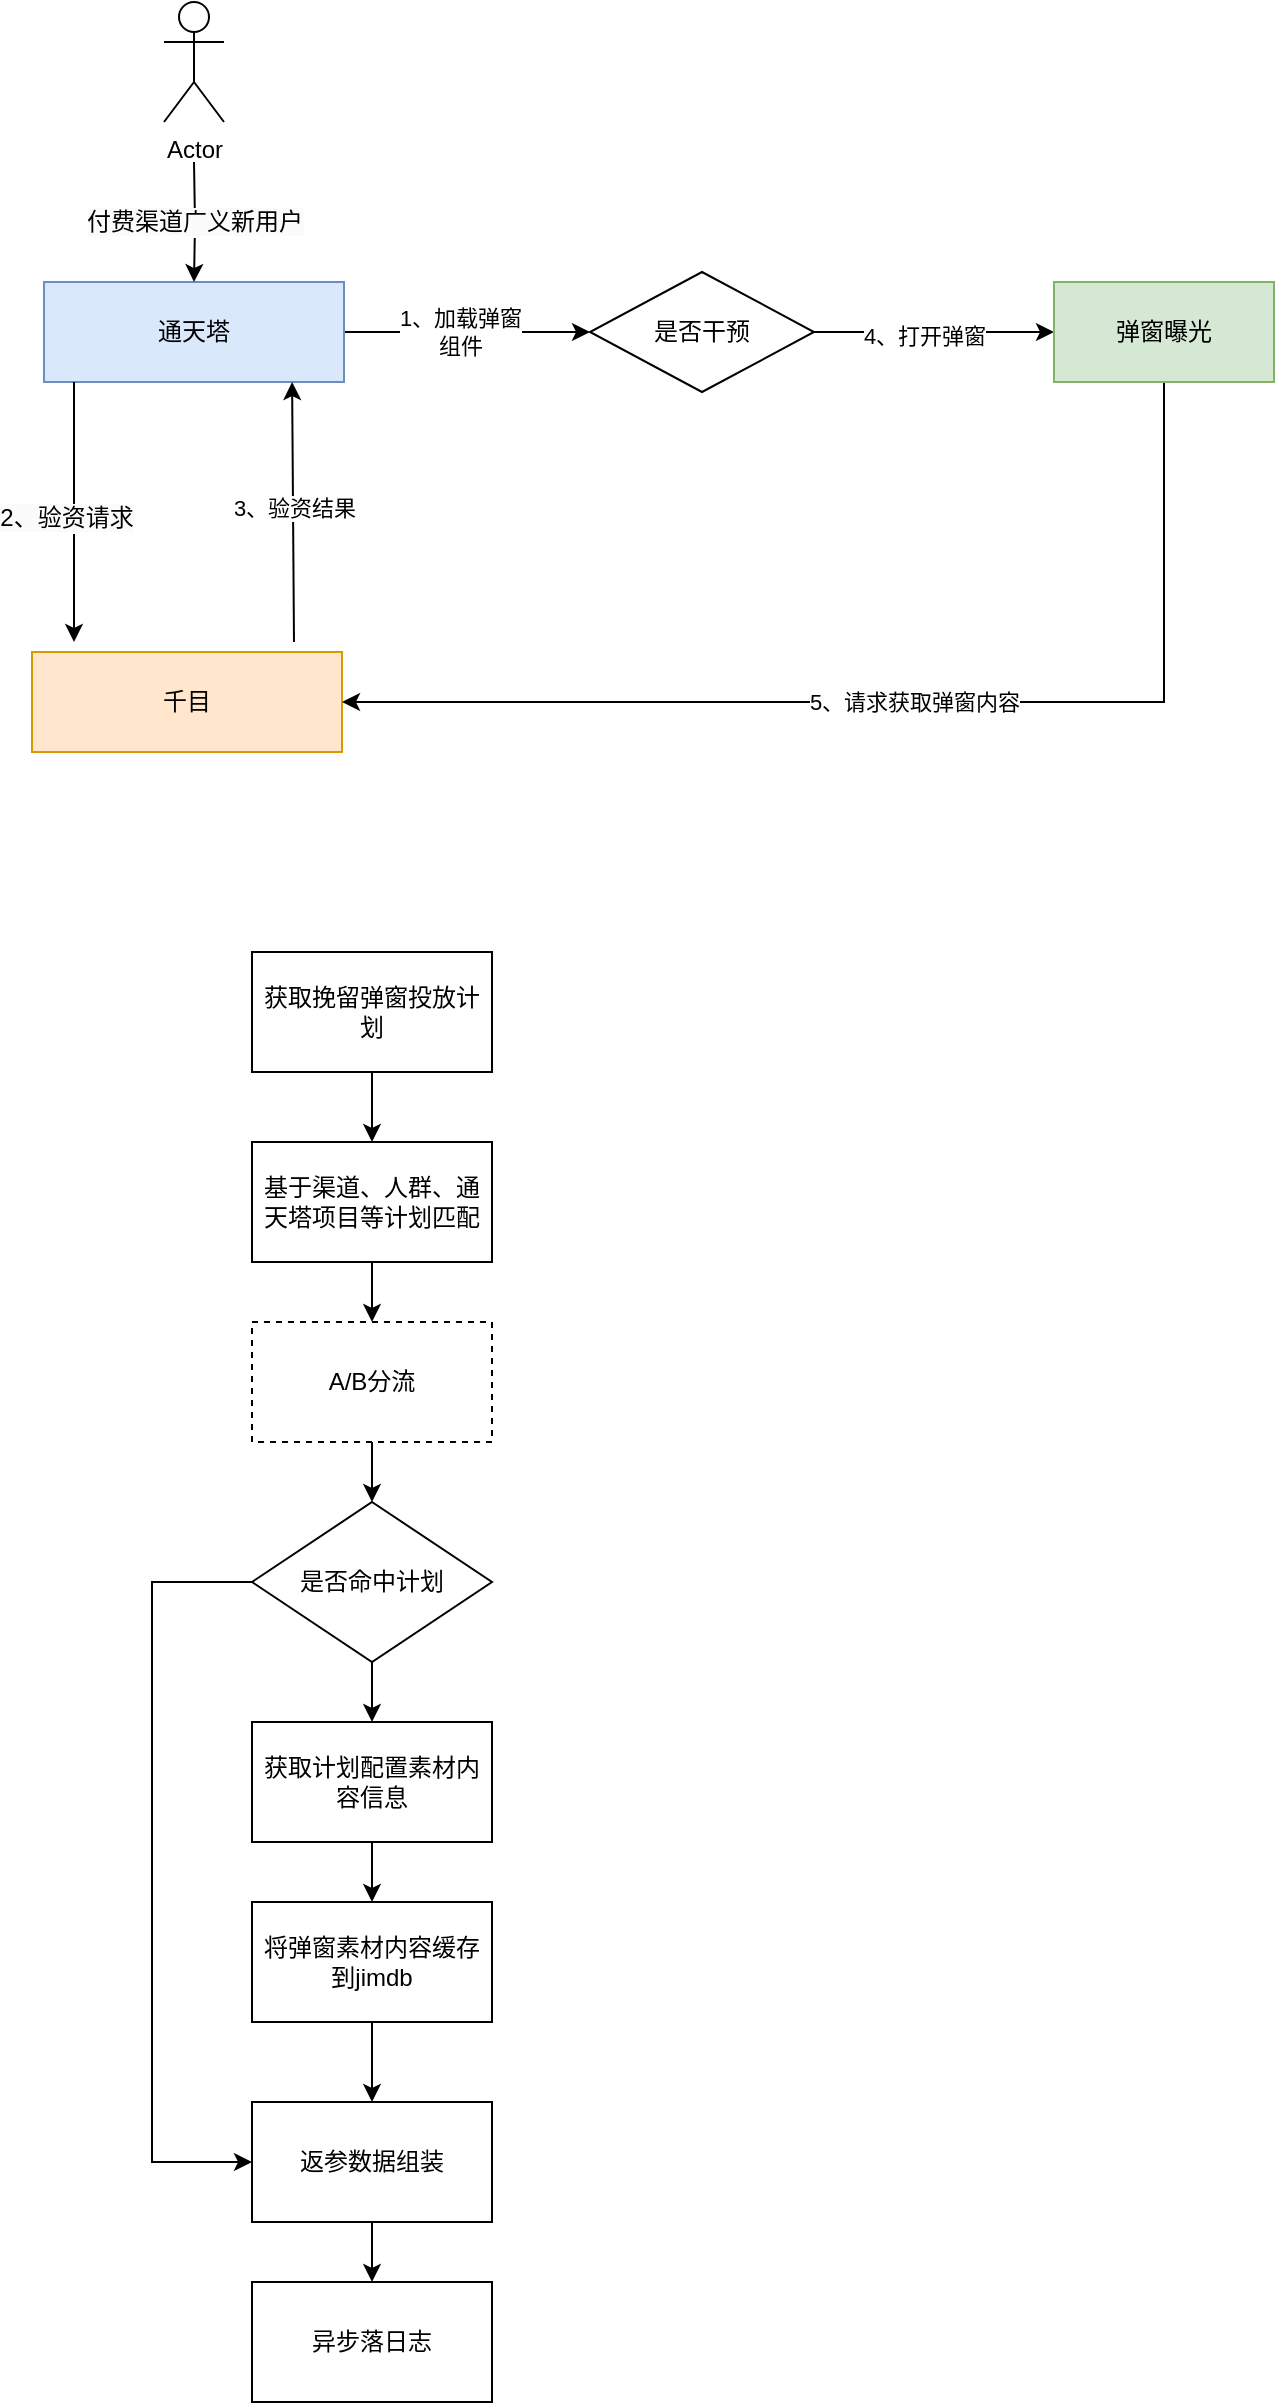 <mxfile version="20.7.4" type="github">
  <diagram id="hpN8y-AgxtA0ZT0aj-4h" name="第 1 页">
    <mxGraphModel dx="1101" dy="795" grid="1" gridSize="10" guides="1" tooltips="1" connect="1" arrows="1" fold="1" page="1" pageScale="1" pageWidth="827" pageHeight="1169" math="0" shadow="0">
      <root>
        <mxCell id="0" />
        <mxCell id="1" parent="0" />
        <mxCell id="8_wQTp-wXSp1oLWiJIMm-8" value="1、加载弹窗&lt;br&gt;组件" style="edgeStyle=orthogonalEdgeStyle;rounded=0;orthogonalLoop=1;jettySize=auto;html=1;entryX=0;entryY=0.5;entryDx=0;entryDy=0;" edge="1" parent="1" source="8_wQTp-wXSp1oLWiJIMm-1" target="8_wQTp-wXSp1oLWiJIMm-12">
          <mxGeometry x="-0.053" relative="1" as="geometry">
            <mxPoint x="351" y="215" as="targetPoint" />
            <mxPoint as="offset" />
          </mxGeometry>
        </mxCell>
        <mxCell id="8_wQTp-wXSp1oLWiJIMm-1" value="通天塔" style="rounded=0;whiteSpace=wrap;html=1;fillColor=#dae8fc;strokeColor=#6c8ebf;" vertex="1" parent="1">
          <mxGeometry x="136" y="190" width="150" height="50" as="geometry" />
        </mxCell>
        <mxCell id="8_wQTp-wXSp1oLWiJIMm-5" value="" style="edgeStyle=orthogonalEdgeStyle;rounded=0;orthogonalLoop=1;jettySize=auto;html=1;" edge="1" parent="1" target="8_wQTp-wXSp1oLWiJIMm-1">
          <mxGeometry relative="1" as="geometry">
            <mxPoint x="211" y="130" as="sourcePoint" />
          </mxGeometry>
        </mxCell>
        <mxCell id="8_wQTp-wXSp1oLWiJIMm-25" value="&lt;span style=&quot;font-size: 12px; background-color: rgb(251, 251, 251);&quot;&gt;付费渠道广义新用户&lt;/span&gt;" style="edgeLabel;html=1;align=center;verticalAlign=middle;resizable=0;points=[];" vertex="1" connectable="0" parent="8_wQTp-wXSp1oLWiJIMm-5">
          <mxGeometry x="-0.64" y="-2" relative="1" as="geometry">
            <mxPoint x="2" y="19" as="offset" />
          </mxGeometry>
        </mxCell>
        <mxCell id="8_wQTp-wXSp1oLWiJIMm-3" value="Actor" style="shape=umlActor;verticalLabelPosition=bottom;verticalAlign=top;html=1;outlineConnect=0;" vertex="1" parent="1">
          <mxGeometry x="196" y="50" width="30" height="60" as="geometry" />
        </mxCell>
        <mxCell id="8_wQTp-wXSp1oLWiJIMm-7" value="千目" style="rounded=0;whiteSpace=wrap;html=1;fillColor=#ffe6cc;strokeColor=#d79b00;" vertex="1" parent="1">
          <mxGeometry x="130" y="375" width="155" height="50" as="geometry" />
        </mxCell>
        <mxCell id="8_wQTp-wXSp1oLWiJIMm-14" style="edgeStyle=orthogonalEdgeStyle;rounded=0;orthogonalLoop=1;jettySize=auto;html=1;entryX=0;entryY=0.5;entryDx=0;entryDy=0;" edge="1" parent="1" source="8_wQTp-wXSp1oLWiJIMm-12" target="8_wQTp-wXSp1oLWiJIMm-13">
          <mxGeometry relative="1" as="geometry" />
        </mxCell>
        <mxCell id="8_wQTp-wXSp1oLWiJIMm-29" value="4、" style="edgeLabel;html=1;align=center;verticalAlign=middle;resizable=0;points=[];" vertex="1" connectable="0" parent="8_wQTp-wXSp1oLWiJIMm-14">
          <mxGeometry y="4" relative="1" as="geometry">
            <mxPoint x="-7" y="4" as="offset" />
          </mxGeometry>
        </mxCell>
        <mxCell id="8_wQTp-wXSp1oLWiJIMm-31" value="4、打开弹窗" style="edgeLabel;html=1;align=center;verticalAlign=middle;resizable=0;points=[];" vertex="1" connectable="0" parent="8_wQTp-wXSp1oLWiJIMm-14">
          <mxGeometry x="0.151" y="-2" relative="1" as="geometry">
            <mxPoint x="-14" as="offset" />
          </mxGeometry>
        </mxCell>
        <mxCell id="8_wQTp-wXSp1oLWiJIMm-12" value="是否干预" style="rhombus;whiteSpace=wrap;html=1;" vertex="1" parent="1">
          <mxGeometry x="409" y="185" width="112" height="60" as="geometry" />
        </mxCell>
        <mxCell id="8_wQTp-wXSp1oLWiJIMm-16" value="5、请求获取弹窗内容" style="edgeStyle=orthogonalEdgeStyle;rounded=0;orthogonalLoop=1;jettySize=auto;html=1;entryX=1;entryY=0.5;entryDx=0;entryDy=0;exitX=0.5;exitY=1;exitDx=0;exitDy=0;" edge="1" parent="1" source="8_wQTp-wXSp1oLWiJIMm-13" target="8_wQTp-wXSp1oLWiJIMm-7">
          <mxGeometry relative="1" as="geometry">
            <mxPoint x="291" y="400" as="targetPoint" />
            <Array as="points">
              <mxPoint x="696" y="400" />
            </Array>
          </mxGeometry>
        </mxCell>
        <mxCell id="8_wQTp-wXSp1oLWiJIMm-13" value="弹窗曝光" style="rounded=0;whiteSpace=wrap;html=1;fillColor=#d5e8d4;strokeColor=#82b366;" vertex="1" parent="1">
          <mxGeometry x="641" y="190" width="110" height="50" as="geometry" />
        </mxCell>
        <mxCell id="8_wQTp-wXSp1oLWiJIMm-19" value="" style="endArrow=classic;html=1;rounded=0;" edge="1" parent="1">
          <mxGeometry width="50" height="50" relative="1" as="geometry">
            <mxPoint x="151" y="240" as="sourcePoint" />
            <mxPoint x="151" y="370" as="targetPoint" />
          </mxGeometry>
        </mxCell>
        <mxCell id="8_wQTp-wXSp1oLWiJIMm-27" value="&lt;span style=&quot;font-size: 12px; background-color: rgb(251, 251, 251);&quot;&gt;2、验资请求&lt;/span&gt;" style="edgeLabel;html=1;align=center;verticalAlign=middle;resizable=0;points=[];" vertex="1" connectable="0" parent="8_wQTp-wXSp1oLWiJIMm-19">
          <mxGeometry x="0.046" y="-4" relative="1" as="geometry">
            <mxPoint as="offset" />
          </mxGeometry>
        </mxCell>
        <mxCell id="8_wQTp-wXSp1oLWiJIMm-20" value="" style="endArrow=classic;html=1;rounded=0;entryX=0.827;entryY=1;entryDx=0;entryDy=0;entryPerimeter=0;" edge="1" parent="1" target="8_wQTp-wXSp1oLWiJIMm-1">
          <mxGeometry width="50" height="50" relative="1" as="geometry">
            <mxPoint x="261" y="370" as="sourcePoint" />
            <mxPoint x="281" y="280" as="targetPoint" />
          </mxGeometry>
        </mxCell>
        <mxCell id="8_wQTp-wXSp1oLWiJIMm-28" value="3、验资结果" style="edgeLabel;html=1;align=center;verticalAlign=middle;resizable=0;points=[];" vertex="1" connectable="0" parent="8_wQTp-wXSp1oLWiJIMm-20">
          <mxGeometry x="0.031" relative="1" as="geometry">
            <mxPoint as="offset" />
          </mxGeometry>
        </mxCell>
        <mxCell id="8_wQTp-wXSp1oLWiJIMm-39" value="" style="edgeStyle=orthogonalEdgeStyle;rounded=0;orthogonalLoop=1;jettySize=auto;html=1;" edge="1" parent="1" source="8_wQTp-wXSp1oLWiJIMm-37" target="8_wQTp-wXSp1oLWiJIMm-38">
          <mxGeometry relative="1" as="geometry" />
        </mxCell>
        <mxCell id="8_wQTp-wXSp1oLWiJIMm-37" value="获取挽留弹窗投放计划" style="rounded=0;whiteSpace=wrap;html=1;" vertex="1" parent="1">
          <mxGeometry x="240" y="525" width="120" height="60" as="geometry" />
        </mxCell>
        <mxCell id="8_wQTp-wXSp1oLWiJIMm-41" value="" style="edgeStyle=orthogonalEdgeStyle;rounded=0;orthogonalLoop=1;jettySize=auto;html=1;" edge="1" parent="1" source="8_wQTp-wXSp1oLWiJIMm-38" target="8_wQTp-wXSp1oLWiJIMm-40">
          <mxGeometry relative="1" as="geometry" />
        </mxCell>
        <mxCell id="8_wQTp-wXSp1oLWiJIMm-38" value="基于渠道、人群、通天塔项目等计划匹配" style="rounded=0;whiteSpace=wrap;html=1;" vertex="1" parent="1">
          <mxGeometry x="240" y="620" width="120" height="60" as="geometry" />
        </mxCell>
        <mxCell id="8_wQTp-wXSp1oLWiJIMm-45" value="" style="edgeStyle=orthogonalEdgeStyle;rounded=0;orthogonalLoop=1;jettySize=auto;html=1;" edge="1" parent="1" source="8_wQTp-wXSp1oLWiJIMm-40">
          <mxGeometry relative="1" as="geometry">
            <mxPoint x="300" y="800" as="targetPoint" />
          </mxGeometry>
        </mxCell>
        <mxCell id="8_wQTp-wXSp1oLWiJIMm-40" value="A/B分流" style="rounded=0;whiteSpace=wrap;html=1;dashed=1;" vertex="1" parent="1">
          <mxGeometry x="240" y="710" width="120" height="60" as="geometry" />
        </mxCell>
        <mxCell id="8_wQTp-wXSp1oLWiJIMm-48" value="" style="edgeStyle=orthogonalEdgeStyle;rounded=0;orthogonalLoop=1;jettySize=auto;html=1;" edge="1" parent="1" source="8_wQTp-wXSp1oLWiJIMm-46" target="8_wQTp-wXSp1oLWiJIMm-47">
          <mxGeometry relative="1" as="geometry" />
        </mxCell>
        <mxCell id="8_wQTp-wXSp1oLWiJIMm-56" style="edgeStyle=orthogonalEdgeStyle;rounded=0;orthogonalLoop=1;jettySize=auto;html=1;entryX=0;entryY=0.5;entryDx=0;entryDy=0;" edge="1" parent="1" source="8_wQTp-wXSp1oLWiJIMm-46" target="8_wQTp-wXSp1oLWiJIMm-51">
          <mxGeometry relative="1" as="geometry">
            <Array as="points">
              <mxPoint x="190" y="840" />
              <mxPoint x="190" y="1130" />
            </Array>
          </mxGeometry>
        </mxCell>
        <mxCell id="8_wQTp-wXSp1oLWiJIMm-46" value="是否命中计划" style="rhombus;whiteSpace=wrap;html=1;" vertex="1" parent="1">
          <mxGeometry x="240" y="800" width="120" height="80" as="geometry" />
        </mxCell>
        <mxCell id="8_wQTp-wXSp1oLWiJIMm-50" value="" style="edgeStyle=orthogonalEdgeStyle;rounded=0;orthogonalLoop=1;jettySize=auto;html=1;" edge="1" parent="1" source="8_wQTp-wXSp1oLWiJIMm-47" target="8_wQTp-wXSp1oLWiJIMm-49">
          <mxGeometry relative="1" as="geometry" />
        </mxCell>
        <mxCell id="8_wQTp-wXSp1oLWiJIMm-47" value="获取计划配置素材内容信息" style="rounded=0;whiteSpace=wrap;html=1;" vertex="1" parent="1">
          <mxGeometry x="240" y="910" width="120" height="60" as="geometry" />
        </mxCell>
        <mxCell id="8_wQTp-wXSp1oLWiJIMm-52" value="" style="edgeStyle=orthogonalEdgeStyle;rounded=0;orthogonalLoop=1;jettySize=auto;html=1;" edge="1" parent="1" source="8_wQTp-wXSp1oLWiJIMm-49" target="8_wQTp-wXSp1oLWiJIMm-51">
          <mxGeometry relative="1" as="geometry" />
        </mxCell>
        <mxCell id="8_wQTp-wXSp1oLWiJIMm-49" value="将弹窗素材内容缓存到jimdb" style="rounded=0;whiteSpace=wrap;html=1;" vertex="1" parent="1">
          <mxGeometry x="240" y="1000" width="120" height="60" as="geometry" />
        </mxCell>
        <mxCell id="8_wQTp-wXSp1oLWiJIMm-55" value="" style="edgeStyle=orthogonalEdgeStyle;rounded=0;orthogonalLoop=1;jettySize=auto;html=1;" edge="1" parent="1" source="8_wQTp-wXSp1oLWiJIMm-51" target="8_wQTp-wXSp1oLWiJIMm-54">
          <mxGeometry relative="1" as="geometry" />
        </mxCell>
        <mxCell id="8_wQTp-wXSp1oLWiJIMm-51" value="返参数据组装" style="rounded=0;whiteSpace=wrap;html=1;" vertex="1" parent="1">
          <mxGeometry x="240" y="1100" width="120" height="60" as="geometry" />
        </mxCell>
        <mxCell id="8_wQTp-wXSp1oLWiJIMm-54" value="异步落日志" style="rounded=0;whiteSpace=wrap;html=1;" vertex="1" parent="1">
          <mxGeometry x="240" y="1190" width="120" height="60" as="geometry" />
        </mxCell>
      </root>
    </mxGraphModel>
  </diagram>
</mxfile>
